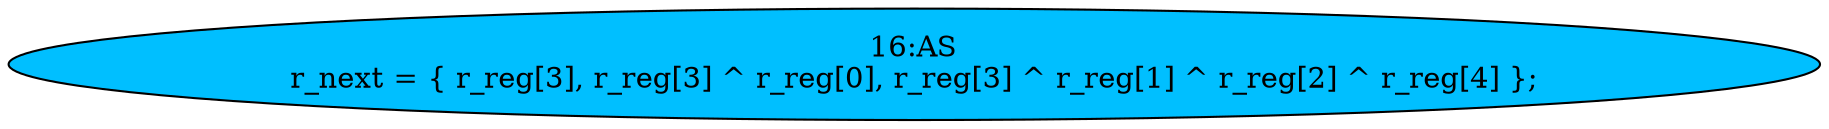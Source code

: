 strict digraph "" {
	node [label="\N"];
	"16:AS"	[ast="<pyverilog.vparser.ast.Assign object at 0x7f1973cae090>",
		def_var="['r_next']",
		fillcolor=deepskyblue,
		label="16:AS
r_next = { r_reg[3], r_reg[3] ^ r_reg[0], r_reg[3] ^ r_reg[1] ^ r_reg[2] ^ r_reg[4] };",
		statements="[]",
		style=filled,
		typ=Assign,
		use_var="['r_reg', 'r_reg', 'r_reg', 'r_reg', 'r_reg', 'r_reg', 'r_reg']"];
}

